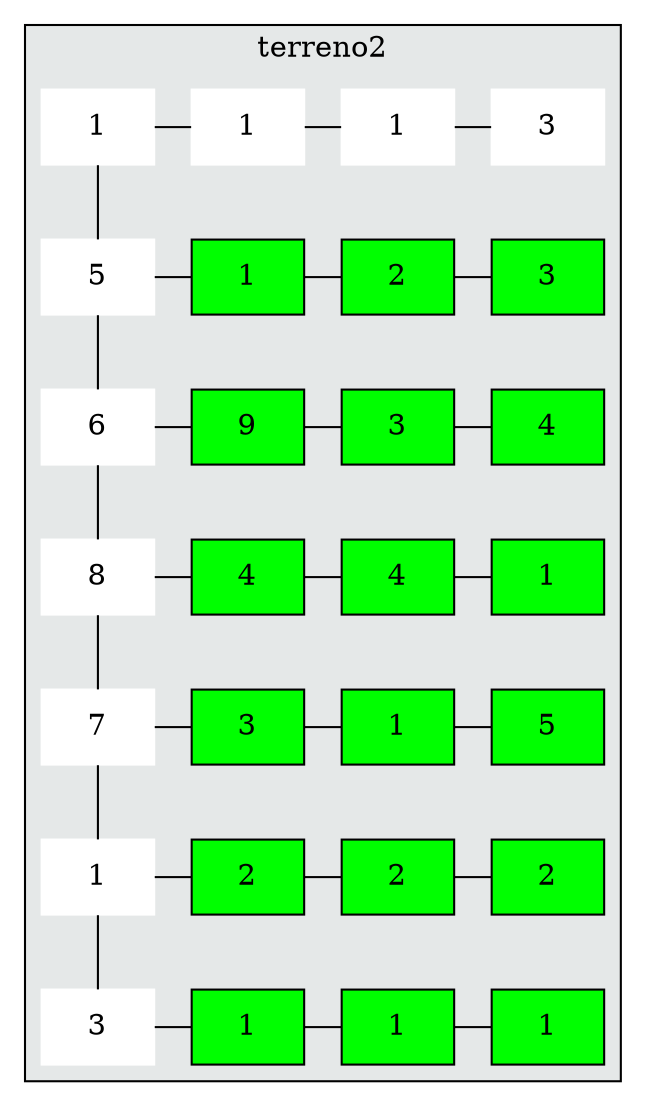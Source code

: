 
        digraph L{
        node[shape=box fillcolor="#FFFFFF" style =filled]
        subgraph cluster_p{label= "terreno2"
        bgcolor = "#E5E8E8"
        edge[dir = "none"]
        
         Fila1[label="1",group=1,color = white]; 
        
         Fila2[label="5",group=1,color = white]; 
        
         Fila3[label="6",group=1,color = white]; 
        
         Fila4[label="8",group=1,color = white]; 
        
         Fila5[label="7",group=1,color = white]; 
        
         Fila6[label="1",group=1,color = white]; 
        
         Fila7[label="3",group=1,color = white]; 
         
            Fila1->Fila2;
 
            Fila2->Fila3;
 
            Fila3->Fila4;
 
            Fila4->Fila5;
 
            Fila5->Fila6;
 
            Fila6->Fila7;

        Columna2[label="1",group=2,color = white]; 
        
        Columna3[label="1",group=3,color = white]; 
        
        Columna4[label="3",group=4,color = white]; 
        Fila1->Columna2;

         Columna2->Columna3;
        
         Columna3->Columna4;
        {rank=same;Fila1;Columna2;Columna3;Columna4;}nodo2_2[label="1",fillcolor=green,group=2]
nodo2_3[label="2",fillcolor=green,group=3]
nodo2_4[label="3",fillcolor=green,group=4]
nodo3_2[label="9",fillcolor=green,group=2]
nodo3_3[label="3",fillcolor=green,group=3]
nodo3_4[label="4",fillcolor=green,group=4]
nodo4_2[label="4",fillcolor=green,group=2]
nodo4_3[label="4",fillcolor=green,group=3]
nodo4_4[label="1",fillcolor=green,group=4]
nodo5_2[label="3",fillcolor=green,group=2]
nodo5_3[label="1",fillcolor=green,group=3]
nodo5_4[label="5",fillcolor=green,group=4]
nodo6_2[label="2",fillcolor=green,group=2]
nodo6_3[label="2",fillcolor=green,group=3]
nodo6_4[label="2",fillcolor=green,group=4]
nodo7_2[label="1",fillcolor=green,group=2]
nodo7_3[label="1",fillcolor=green,group=3]
nodo7_4[label="1",fillcolor=green,group=4]
Fila2->nodo2_2
Fila3->nodo3_2
Fila4->nodo4_2
Fila5->nodo5_2
Fila6->nodo6_2
Fila7->nodo7_2
nodo2_2->nodo2_3->nodo2_4
nodo3_2->nodo3_3->nodo3_4
nodo4_2->nodo4_3->nodo4_4
nodo5_2->nodo5_3->nodo5_4
nodo6_2->nodo6_3->nodo6_4
nodo7_2->nodo7_3->nodo7_4
{rank=same;Fila2;nodo2_2;nodo2_3;nodo2_4;}
{rank=same;Fila3;nodo3_2;nodo3_3;nodo3_4;}
{rank=same;Fila4;nodo4_2;nodo4_3;nodo4_4;}
{rank=same;Fila5;nodo5_2;nodo5_3;nodo5_4;}
{rank=same;Fila6;nodo6_2;nodo6_3;nodo6_4;}
{rank=same;Fila7;nodo7_2;nodo7_3;nodo7_4;}

    }
    }
    